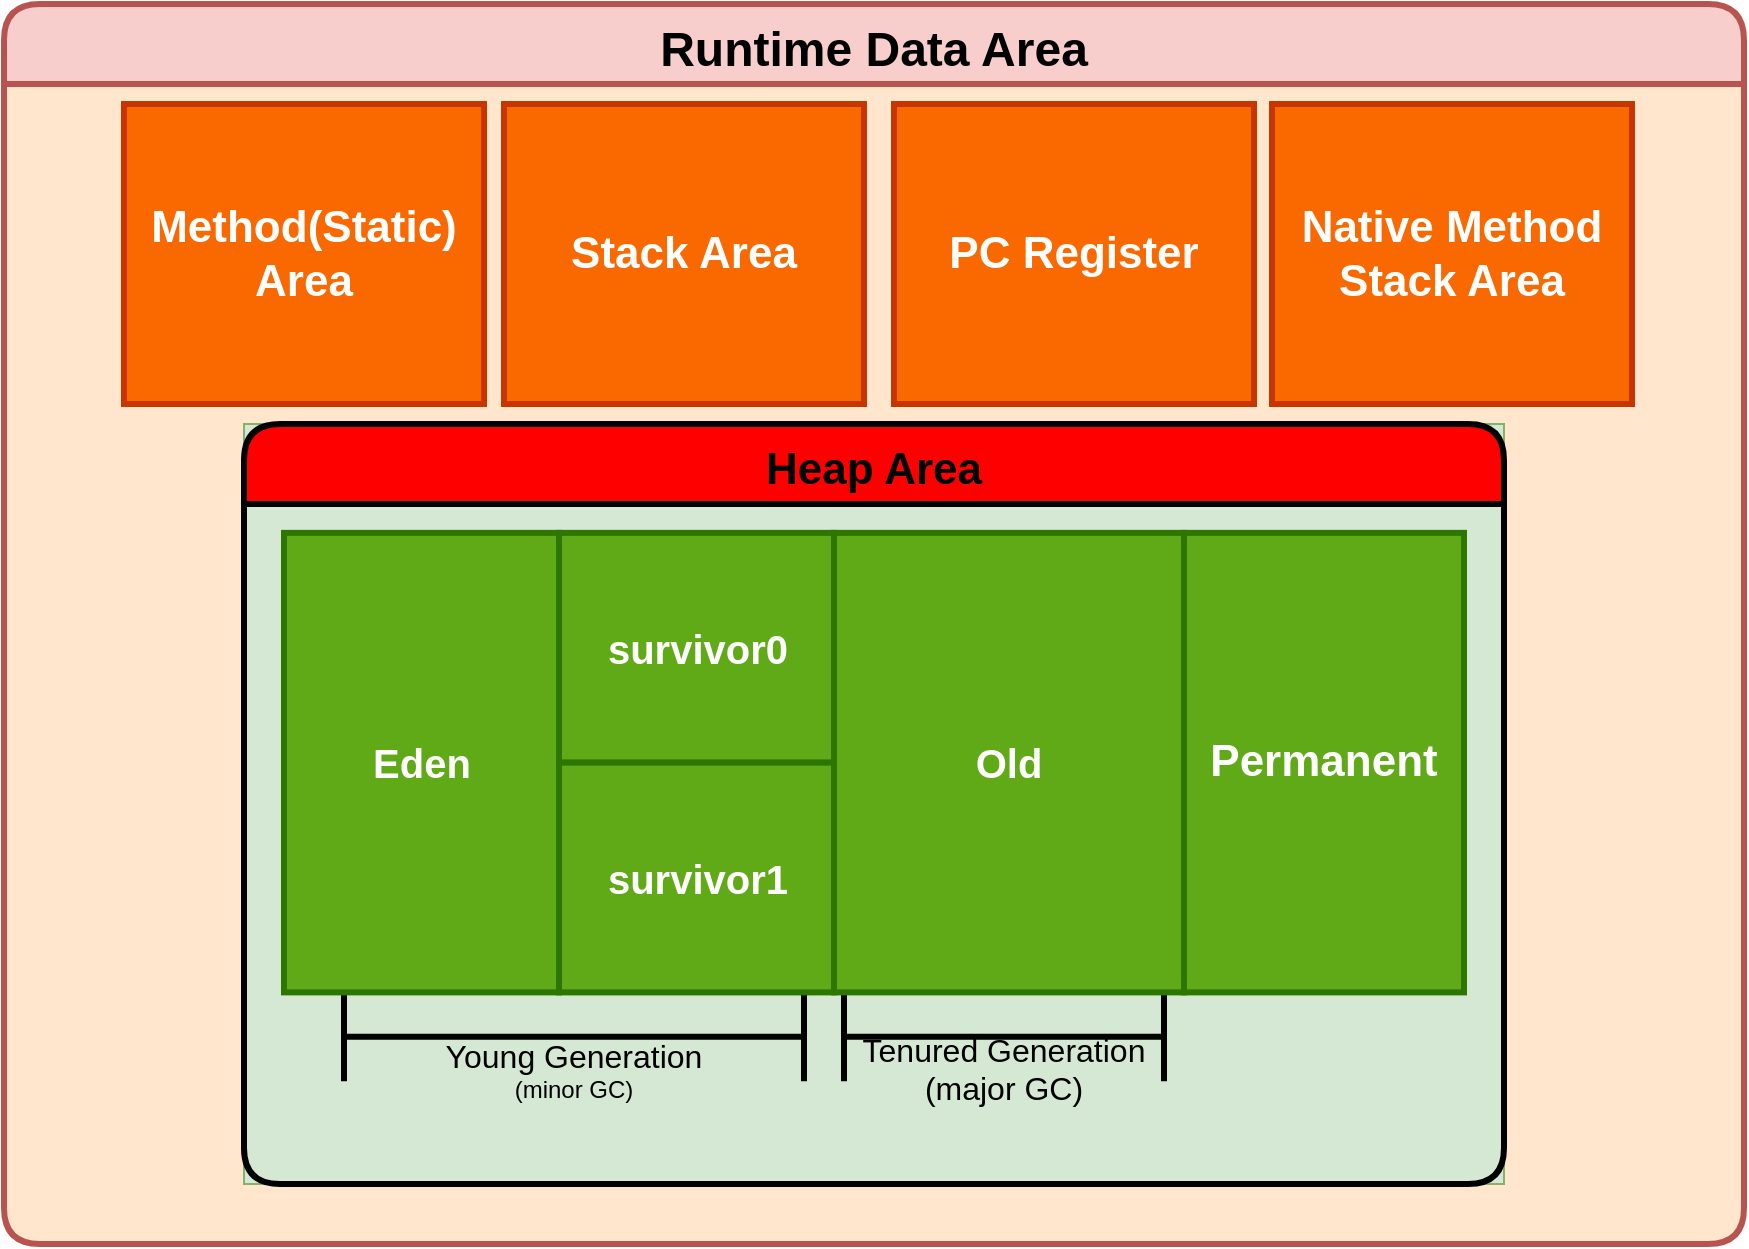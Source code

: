 <mxfile version="14.2.7" type="github">
  <diagram id="prtHgNgQTEPvFCAcTncT" name="Page-1">
    <mxGraphModel dx="1703" dy="835" grid="1" gridSize="10" guides="1" tooltips="1" connect="1" arrows="1" fold="1" page="1" pageScale="1" pageWidth="827" pageHeight="1169" math="0" shadow="0">
      <root>
        <mxCell id="0" />
        <mxCell id="1" parent="0" />
        <mxCell id="o6NnMM_jLR1n975lQ3tl-4" value="Runtime Data Area" style="swimlane;fillColor=#f8cecc;strokeColor=#b85450;strokeWidth=3;rounded=1;swimlaneLine=1;shadow=0;glass=0;sketch=0;separatorColor=none;swimlaneFillColor=#FFE6CC;fontSize=24;startSize=40;" parent="1" vertex="1">
          <mxGeometry x="-280" y="220" width="870" height="620" as="geometry" />
        </mxCell>
        <mxCell id="o6NnMM_jLR1n975lQ3tl-20" value="&lt;b&gt;&lt;font style=&quot;font-size: 22px&quot;&gt;Method(Static) Area&lt;/font&gt;&lt;/b&gt;" style="rounded=0;whiteSpace=wrap;html=1;shadow=0;glass=0;sketch=0;strokeWidth=3;fillColor=#fa6800;strokeColor=#C73500;fontColor=#ffffff;" parent="o6NnMM_jLR1n975lQ3tl-4" vertex="1">
          <mxGeometry x="60" y="50" width="180" height="150" as="geometry" />
        </mxCell>
        <mxCell id="o6NnMM_jLR1n975lQ3tl-14" value="" style="group;fillColor=#d5e8d4;strokeColor=#82b366;" parent="o6NnMM_jLR1n975lQ3tl-4" vertex="1" connectable="0">
          <mxGeometry x="120" y="210" width="630" height="380" as="geometry" />
        </mxCell>
        <mxCell id="o6NnMM_jLR1n975lQ3tl-13" value="Heap Area" style="swimlane;rounded=1;shadow=0;glass=0;sketch=0;strokeWidth=3;fillColor=#FF0000;startSize=40;fontSize=22;" parent="o6NnMM_jLR1n975lQ3tl-14" vertex="1">
          <mxGeometry width="630" height="380.0" as="geometry" />
        </mxCell>
        <mxCell id="o6NnMM_jLR1n975lQ3tl-16" value="&lt;div&gt;&lt;br&gt;&lt;/div&gt;&lt;div style=&quot;font-size: 16px&quot;&gt;&lt;br&gt;&lt;/div&gt;&lt;div style=&quot;font-size: 16px&quot;&gt;Tenured Generation&lt;/div&gt;&lt;div style=&quot;font-size: 16px&quot;&gt;(major GC)&lt;br&gt;&lt;/div&gt;" style="shape=crossbar;whiteSpace=wrap;html=1;rounded=1;shadow=0;glass=0;sketch=0;strokeWidth=3;" parent="o6NnMM_jLR1n975lQ3tl-13" vertex="1">
          <mxGeometry x="300" y="284.199" width="160" height="44.45" as="geometry" />
        </mxCell>
        <mxCell id="o6NnMM_jLR1n975lQ3tl-17" value="&lt;div&gt;&lt;br&gt;&lt;/div&gt;&lt;div style=&quot;font-size: 16px&quot;&gt;&lt;br&gt;&lt;/div&gt;&lt;div style=&quot;font-size: 16px&quot;&gt;Young Generation&lt;br&gt;&lt;/div&gt;&lt;div&gt;(minor GC)&lt;br&gt;&lt;/div&gt;" style="shape=crossbar;whiteSpace=wrap;html=1;rounded=1;shadow=0;glass=0;sketch=0;strokeWidth=3;" parent="o6NnMM_jLR1n975lQ3tl-13" vertex="1">
          <mxGeometry x="50" y="284.199" width="230" height="44.45" as="geometry" />
        </mxCell>
        <mxCell id="o6NnMM_jLR1n975lQ3tl-11" value="" style="group;fillColor=#d5e8d4;strokeColor=#82b366;" parent="o6NnMM_jLR1n975lQ3tl-13" vertex="1" connectable="0">
          <mxGeometry x="20" y="54.429" width="590" height="229.767" as="geometry" />
        </mxCell>
        <mxCell id="o6NnMM_jLR1n975lQ3tl-6" value="&lt;font style=&quot;font-size: 20px&quot;&gt;&lt;b&gt;Eden&lt;/b&gt;&lt;/font&gt;" style="rounded=0;whiteSpace=wrap;html=1;shadow=0;glass=0;sketch=0;strokeWidth=3;fillColor=#60a917;strokeColor=#2D7600;fontColor=#ffffff;" parent="o6NnMM_jLR1n975lQ3tl-11" vertex="1">
          <mxGeometry width="137.5" height="229.767" as="geometry" />
        </mxCell>
        <mxCell id="o6NnMM_jLR1n975lQ3tl-7" value="&lt;font style=&quot;font-size: 20px&quot;&gt;&lt;b&gt;survivor0&lt;/b&gt;&lt;/font&gt;" style="rounded=0;whiteSpace=wrap;html=1;shadow=0;glass=0;sketch=0;strokeWidth=3;fillColor=#60a917;strokeColor=#2D7600;fontColor=#ffffff;" parent="o6NnMM_jLR1n975lQ3tl-11" vertex="1">
          <mxGeometry x="137.5" width="137.5" height="114.884" as="geometry" />
        </mxCell>
        <mxCell id="o6NnMM_jLR1n975lQ3tl-8" value="&lt;font style=&quot;font-size: 20px&quot;&gt;&lt;b&gt;&lt;font style=&quot;font-size: 20px&quot;&gt;survivor1&lt;/font&gt;&lt;/b&gt;&lt;/font&gt;" style="rounded=0;whiteSpace=wrap;html=1;shadow=0;glass=0;sketch=0;strokeWidth=3;fillColor=#60a917;strokeColor=#2D7600;fontColor=#ffffff;" parent="o6NnMM_jLR1n975lQ3tl-11" vertex="1">
          <mxGeometry x="137.5" y="114.884" width="137.5" height="114.884" as="geometry" />
        </mxCell>
        <mxCell id="o6NnMM_jLR1n975lQ3tl-9" value="&lt;font style=&quot;font-size: 20px&quot;&gt;&lt;b&gt;&lt;font style=&quot;font-size: 20px&quot;&gt;O&lt;span&gt;ld&lt;/span&gt;&lt;/font&gt;&lt;/b&gt;&lt;/font&gt;" style="rounded=0;whiteSpace=wrap;html=1;shadow=0;glass=0;sketch=0;strokeWidth=3;fillColor=#60a917;strokeColor=#2D7600;fontColor=#ffffff;" parent="o6NnMM_jLR1n975lQ3tl-11" vertex="1">
          <mxGeometry x="275" width="175" height="229.767" as="geometry" />
        </mxCell>
        <mxCell id="o6NnMM_jLR1n975lQ3tl-10" value="&lt;b&gt;&lt;font style=&quot;font-size: 22px&quot;&gt;Permanent&lt;/font&gt;&lt;/b&gt;" style="rounded=0;whiteSpace=wrap;html=1;shadow=0;glass=0;sketch=0;strokeWidth=3;fillColor=#60a917;strokeColor=#2D7600;fontColor=#ffffff;" parent="o6NnMM_jLR1n975lQ3tl-11" vertex="1">
          <mxGeometry x="450" width="140" height="229.767" as="geometry" />
        </mxCell>
        <mxCell id="o6NnMM_jLR1n975lQ3tl-24" value="&lt;font style=&quot;font-size: 22px&quot;&gt;&lt;b&gt;Native Method Stack Area&lt;/b&gt;&lt;/font&gt;" style="rounded=0;whiteSpace=wrap;html=1;shadow=0;glass=0;sketch=0;strokeWidth=3;fillColor=#fa6800;strokeColor=#C73500;fontColor=#ffffff;" parent="o6NnMM_jLR1n975lQ3tl-4" vertex="1">
          <mxGeometry x="634" y="50" width="180" height="150" as="geometry" />
        </mxCell>
        <mxCell id="o6NnMM_jLR1n975lQ3tl-23" value="&lt;font style=&quot;font-size: 22px&quot;&gt;&lt;b&gt;PC Register&lt;/b&gt;&lt;/font&gt;" style="rounded=0;whiteSpace=wrap;html=1;shadow=0;glass=0;sketch=0;strokeWidth=3;fillColor=#fa6800;strokeColor=#C73500;fontColor=#ffffff;" parent="o6NnMM_jLR1n975lQ3tl-4" vertex="1">
          <mxGeometry x="445" y="50" width="180" height="150" as="geometry" />
        </mxCell>
        <mxCell id="o6NnMM_jLR1n975lQ3tl-22" value="&lt;div&gt;&lt;font style=&quot;font-size: 22px&quot;&gt;&lt;b&gt;Stack Area&lt;/b&gt;&lt;/font&gt;&lt;/div&gt;" style="rounded=0;whiteSpace=wrap;html=1;shadow=0;glass=0;sketch=0;strokeWidth=3;fillColor=#fa6800;strokeColor=#C73500;fontColor=#ffffff;" parent="o6NnMM_jLR1n975lQ3tl-4" vertex="1">
          <mxGeometry x="250" y="50" width="180" height="150" as="geometry" />
        </mxCell>
      </root>
    </mxGraphModel>
  </diagram>
</mxfile>
